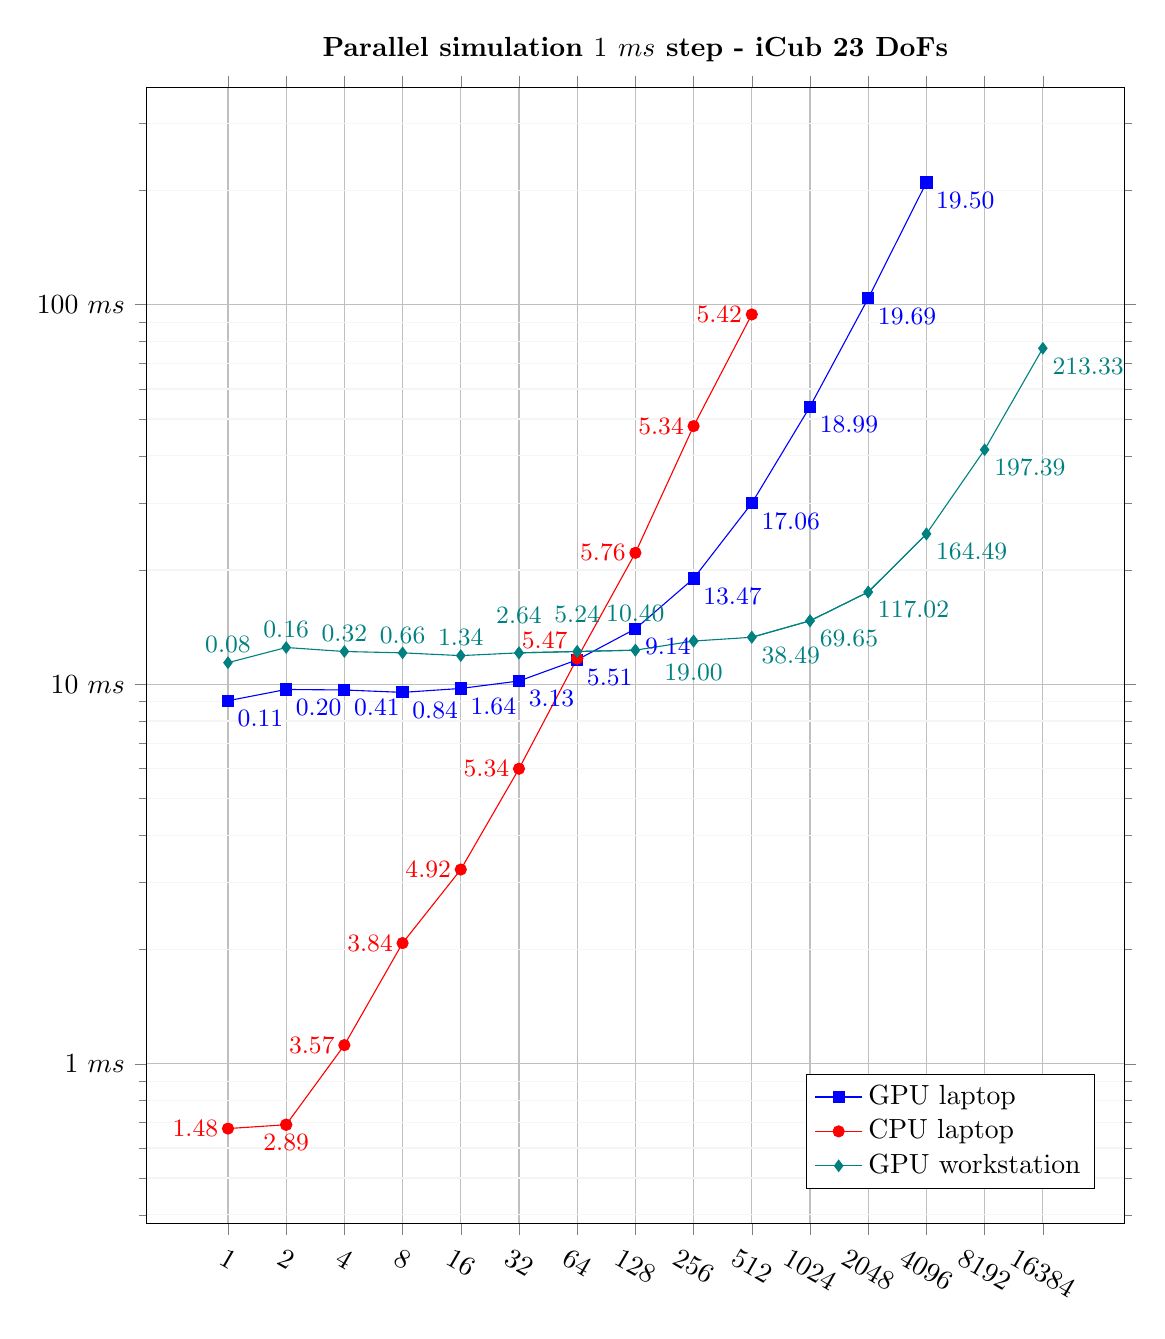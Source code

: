 \begin{tikzpicture}

\begin{loglogaxis}[
    width=14cm,
    height=16cm,
    title=\textbf{Parallel simulation $1~ms$ step - iCub 23 DoFs},
    xmin=1,
    xmax=16384,
    enlarge x limits=0.1,
    log basis x={2},
    xtick={1, 2, 4, 8, 16, 32, 64, 128, 256, 512, 1024, 2048, 4096, 8192, 16384},
    xticklabels={1, 2, 4, 8, 16, 32, 64, 128, 256, 512, 1024, 2048, 4096, 8192, 16384},
    xticklabel style={rotate=-30},
    xmajorgrids,
    ymajorgrids,
    yminorgrids,
    yminorticks,
    tick align=outside,
    minor grid style={gray!8},
    ytick={0.1, 1, 10, 100, 1000},
    yticklabels={100 $\mu s$, 1 $ms$, 10 $ms$, 100 $ms$, 1 $s$},
    legend pos=south east,
    legend cell align={left},
]

% GPU laptop
\addplot[
    nodes near coords,
    point meta=explicit symbolic,
    color=blue,
    mark=square*,
    every node near coord/.append style={anchor=north west, font=\small},
]
coordinates{
    (1, 9.05) [0.11]
    (2, 9.69) [0.20]
    (4, 9.66) [0.41]
    (8, 9.52) [0.84]
    (16, 9.75) [1.64]
    (32, 10.2) [3.13]
    (64, 11.6) [5.51]
    (128, 14.0) [9.14]
    (256, 19.0) [13.47]
    (512, 30.0) [17.06]
    (1024, 53.9) [18.99]
    (2048, 104.0) [19.69]
    (4096, 210) [19.50]
};
\addlegendentry{GPU laptop}

% CPU laptop
\addplot[
    nodes near coords,
    point meta=explicit symbolic,
    color=red,
    mark=*,
    every node near coord/.append style={anchor=east, font=\small},
]
coordinates{
    (1, 0.675) [1.48]
    (2,0.691) []
    (4,1.12) [3.57]
    (8,2.08) [3.84]
    (16,3.25) [4.92]
    (32,5.99) [5.34]
    (64,11.7) []
    (128,22.2) [5.76]
    (256,47.9) [5.34]
    (512,94.3) [5.42]
};
\addlegendentry{CPU laptop}
\addplot[
    nodes near coords,
    point meta=explicit symbolic,
    color=red,
    mark=*,
    every node near coord/.append style={anchor=north, font=\small},
    forget plot,
]
coordinates{
    (2,0.691) [2.89]
};
\addplot[
    nodes near coords,
    point meta=explicit symbolic,
    color=red,
    mark=*,
    every node near coord/.append style={anchor=south east, font=\small},
    forget plot,
]
coordinates{
    (64,11.7) [5.47]
};

% GPU workstation
\addplot[
    nodes near coords,
    point meta=explicit symbolic,
    color=teal,
    mark=diamond*,
    every node near coord/.append style={anchor=south, font=\small},
]
coordinates{
    (1, 11.4) [0.08]
    (2, 12.5) [0.16]
    (4, 12.2) [0.32]
    (8, 12.1) [0.66]
    (16, 11.9) [1.34]
    (32, 12.1) []
    (64, 12.2) []
    (128, 12.3) []
    (256, 13.0) []
    (512, 13.3) []
    (1024, 14.7) []
    (2048, 17.5) []
    (4096, 24.9) []
};
\addlegendentry{GPU workstation}
\addplot[
    nodes near coords,
    point meta=explicit symbolic,
    color=teal,
    mark=diamond*,
    every node near coord/.append style={anchor=south, yshift=7, font=\small},
    forget plot,
]
coordinates{
    (32, 12.1) [2.64]
    (64, 12.2) [5.24]
    (128, 12.3) [10.40]
};
\addplot[
    nodes near coords,
    point meta=explicit symbolic,
    color=teal,
    mark=diamond*,
    every node near coord/.append style={anchor=north, yshift=-5, font=\small},
    forget plot,
]
coordinates{
    (256, 13.0) [19.00]
};
\addplot[
    nodes near coords,
    point meta=explicit symbolic,
    color=teal,
    mark=diamond*,
    every node near coord/.append style={anchor=north west, font=\small},
    forget plot,
]
coordinates{
    (512, 13.3) [38.49]
    (1024, 14.7) [69.65]
    (2048, 17.5) [117.02]
    (4096, 24.9) [164.49]
    (8192, 41.5) [197.39]
    (16384, 76.8) [213.33]
};

\end{loglogaxis}

\end{tikzpicture}
